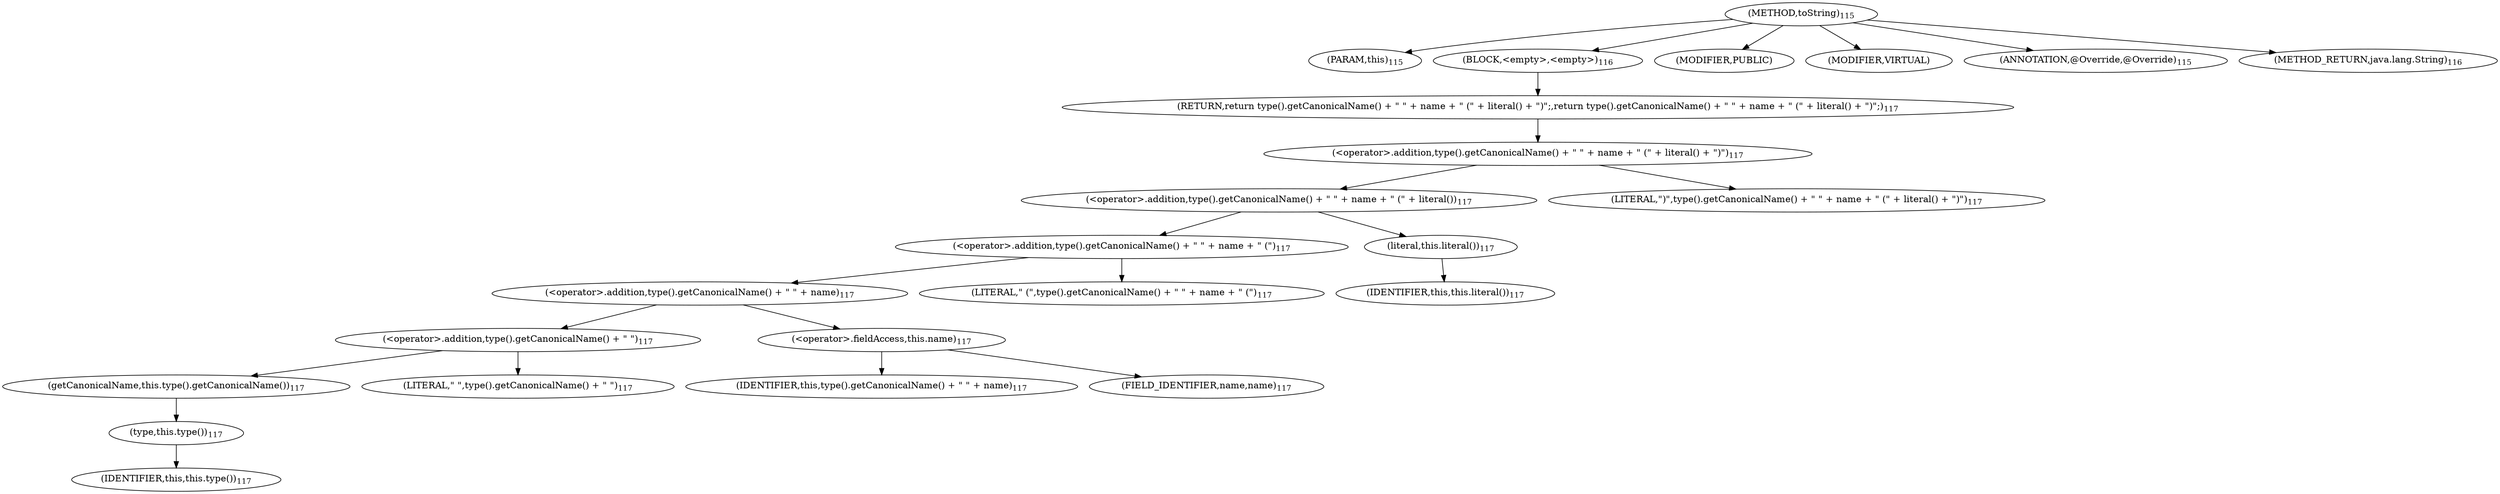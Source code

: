 digraph "toString" {  
"181" [label = <(METHOD,toString)<SUB>115</SUB>> ]
"19" [label = <(PARAM,this)<SUB>115</SUB>> ]
"182" [label = <(BLOCK,&lt;empty&gt;,&lt;empty&gt;)<SUB>116</SUB>> ]
"183" [label = <(RETURN,return type().getCanonicalName() + &quot; &quot; + name + &quot; (&quot; + literal() + &quot;)&quot;;,return type().getCanonicalName() + &quot; &quot; + name + &quot; (&quot; + literal() + &quot;)&quot;;)<SUB>117</SUB>> ]
"184" [label = <(&lt;operator&gt;.addition,type().getCanonicalName() + &quot; &quot; + name + &quot; (&quot; + literal() + &quot;)&quot;)<SUB>117</SUB>> ]
"185" [label = <(&lt;operator&gt;.addition,type().getCanonicalName() + &quot; &quot; + name + &quot; (&quot; + literal())<SUB>117</SUB>> ]
"186" [label = <(&lt;operator&gt;.addition,type().getCanonicalName() + &quot; &quot; + name + &quot; (&quot;)<SUB>117</SUB>> ]
"187" [label = <(&lt;operator&gt;.addition,type().getCanonicalName() + &quot; &quot; + name)<SUB>117</SUB>> ]
"188" [label = <(&lt;operator&gt;.addition,type().getCanonicalName() + &quot; &quot;)<SUB>117</SUB>> ]
"189" [label = <(getCanonicalName,this.type().getCanonicalName())<SUB>117</SUB>> ]
"190" [label = <(type,this.type())<SUB>117</SUB>> ]
"18" [label = <(IDENTIFIER,this,this.type())<SUB>117</SUB>> ]
"191" [label = <(LITERAL,&quot; &quot;,type().getCanonicalName() + &quot; &quot;)<SUB>117</SUB>> ]
"192" [label = <(&lt;operator&gt;.fieldAccess,this.name)<SUB>117</SUB>> ]
"193" [label = <(IDENTIFIER,this,type().getCanonicalName() + &quot; &quot; + name)<SUB>117</SUB>> ]
"194" [label = <(FIELD_IDENTIFIER,name,name)<SUB>117</SUB>> ]
"195" [label = <(LITERAL,&quot; (&quot;,type().getCanonicalName() + &quot; &quot; + name + &quot; (&quot;)<SUB>117</SUB>> ]
"196" [label = <(literal,this.literal())<SUB>117</SUB>> ]
"20" [label = <(IDENTIFIER,this,this.literal())<SUB>117</SUB>> ]
"197" [label = <(LITERAL,&quot;)&quot;,type().getCanonicalName() + &quot; &quot; + name + &quot; (&quot; + literal() + &quot;)&quot;)<SUB>117</SUB>> ]
"198" [label = <(MODIFIER,PUBLIC)> ]
"199" [label = <(MODIFIER,VIRTUAL)> ]
"200" [label = <(ANNOTATION,@Override,@Override)<SUB>115</SUB>> ]
"201" [label = <(METHOD_RETURN,java.lang.String)<SUB>116</SUB>> ]
  "181" -> "19" 
  "181" -> "182" 
  "181" -> "198" 
  "181" -> "199" 
  "181" -> "200" 
  "181" -> "201" 
  "182" -> "183" 
  "183" -> "184" 
  "184" -> "185" 
  "184" -> "197" 
  "185" -> "186" 
  "185" -> "196" 
  "186" -> "187" 
  "186" -> "195" 
  "187" -> "188" 
  "187" -> "192" 
  "188" -> "189" 
  "188" -> "191" 
  "189" -> "190" 
  "190" -> "18" 
  "192" -> "193" 
  "192" -> "194" 
  "196" -> "20" 
}
